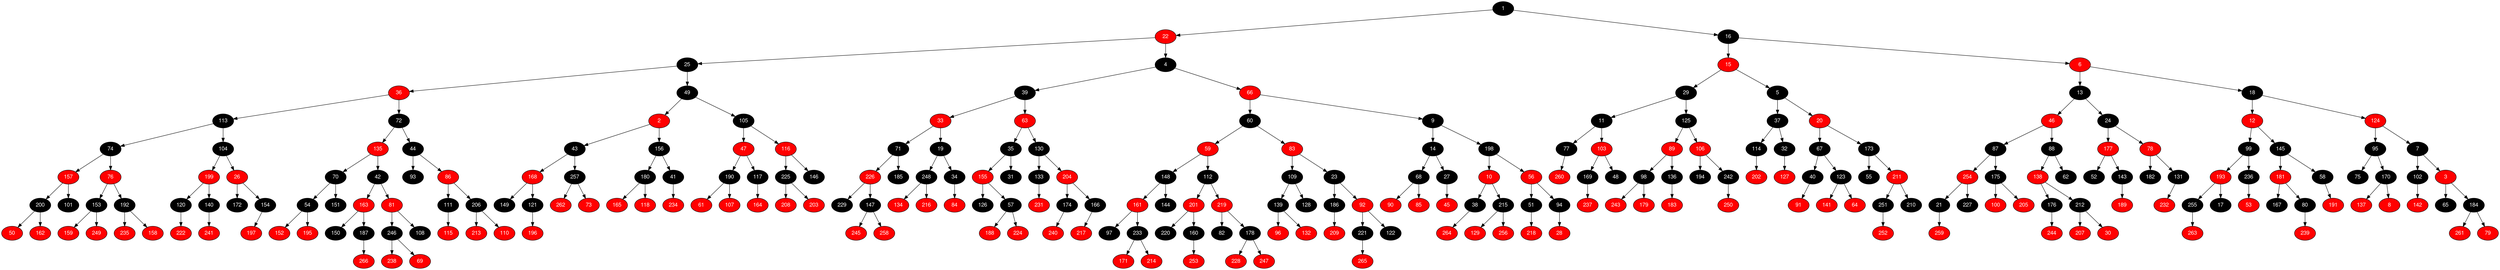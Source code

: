 digraph RB_Teste {
	node [fontname="Helvetica,Arial,sans-serif" style="filled"]
	edge [fontname="Helvetica,Arial,sans-serif" color="black"]

	{
		node [fillcolor=" black" fontcolor=" white"] 1 
		node [fillcolor=" red" fontcolor=" white"] 22 
		node [fillcolor=" black" fontcolor=" white"] 25 
		node [fillcolor=" red" fontcolor=" white"] 36 
		node [fillcolor=" black" fontcolor=" white"] 113 
		node [fillcolor=" black" fontcolor=" white"] 74 
		node [fillcolor=" red" fontcolor=" white"] 157 
		node [fillcolor=" black" fontcolor=" white"] 200 
		node [fillcolor=" red" fontcolor=" white"] 50 
		node [fillcolor=" red" fontcolor=" white"] 162 
		node [fillcolor=" black" fontcolor=" white"] 101 
		node [fillcolor=" red" fontcolor=" white"] 76 
		node [fillcolor=" black" fontcolor=" white"] 153 
		node [fillcolor=" red" fontcolor=" white"] 159 
		node [fillcolor=" red" fontcolor=" white"] 249 
		node [fillcolor=" black" fontcolor=" white"] 192 
		node [fillcolor=" red" fontcolor=" white"] 235 
		node [fillcolor=" red" fontcolor=" white"] 158 
		node [fillcolor=" black" fontcolor=" white"] 104 
		node [fillcolor=" red" fontcolor=" white"] 199 
		node [fillcolor=" black" fontcolor=" white"] 120 
		node [fillcolor=" red" fontcolor=" white"] 222 
		node [fillcolor=" black" fontcolor=" white"] 140 
		node [fillcolor=" red" fontcolor=" white"] 241 
		node [fillcolor=" red" fontcolor=" white"] 26 
		node [fillcolor=" black" fontcolor=" white"] 172 
		node [fillcolor=" black" fontcolor=" white"] 154 
		node [fillcolor=" red" fontcolor=" white"] 197 
		node [fillcolor=" black" fontcolor=" white"] 72 
		node [fillcolor=" red" fontcolor=" white"] 135 
		node [fillcolor=" black" fontcolor=" white"] 70 
		node [fillcolor=" black" fontcolor=" white"] 54 
		node [fillcolor=" red" fontcolor=" white"] 152 
		node [fillcolor=" red" fontcolor=" white"] 195 
		node [fillcolor=" black" fontcolor=" white"] 151 
		node [fillcolor=" black" fontcolor=" white"] 42 
		node [fillcolor=" red" fontcolor=" white"] 163 
		node [fillcolor=" black" fontcolor=" white"] 150 
		node [fillcolor=" black" fontcolor=" white"] 187 
		node [fillcolor=" red" fontcolor=" white"] 266 
		node [fillcolor=" red" fontcolor=" white"] 81 
		node [fillcolor=" black" fontcolor=" white"] 246 
		node [fillcolor=" red" fontcolor=" white"] 238 
		node [fillcolor=" red" fontcolor=" white"] 69 
		node [fillcolor=" black" fontcolor=" white"] 108 
		node [fillcolor=" black" fontcolor=" white"] 44 
		node [fillcolor=" black" fontcolor=" white"] 93 
		node [fillcolor=" red" fontcolor=" white"] 86 
		node [fillcolor=" black" fontcolor=" white"] 111 
		node [fillcolor=" red" fontcolor=" white"] 115 
		node [fillcolor=" black" fontcolor=" white"] 206 
		node [fillcolor=" red" fontcolor=" white"] 213 
		node [fillcolor=" red" fontcolor=" white"] 110 
		node [fillcolor=" black" fontcolor=" white"] 49 
		node [fillcolor=" red" fontcolor=" white"] 2 
		node [fillcolor=" black" fontcolor=" white"] 43 
		node [fillcolor=" red" fontcolor=" white"] 168 
		node [fillcolor=" black" fontcolor=" white"] 149 
		node [fillcolor=" black" fontcolor=" white"] 121 
		node [fillcolor=" red" fontcolor=" white"] 196 
		node [fillcolor=" black" fontcolor=" white"] 257 
		node [fillcolor=" red" fontcolor=" white"] 262 
		node [fillcolor=" red" fontcolor=" white"] 73 
		node [fillcolor=" black" fontcolor=" white"] 156 
		node [fillcolor=" black" fontcolor=" white"] 180 
		node [fillcolor=" red" fontcolor=" white"] 165 
		node [fillcolor=" red" fontcolor=" white"] 118 
		node [fillcolor=" black" fontcolor=" white"] 41 
		node [fillcolor=" red" fontcolor=" white"] 234 
		node [fillcolor=" black" fontcolor=" white"] 105 
		node [fillcolor=" red" fontcolor=" white"] 47 
		node [fillcolor=" black" fontcolor=" white"] 190 
		node [fillcolor=" red" fontcolor=" white"] 61 
		node [fillcolor=" red" fontcolor=" white"] 107 
		node [fillcolor=" black" fontcolor=" white"] 117 
		node [fillcolor=" red" fontcolor=" white"] 164 
		node [fillcolor=" red" fontcolor=" white"] 116 
		node [fillcolor=" black" fontcolor=" white"] 225 
		node [fillcolor=" red" fontcolor=" white"] 208 
		node [fillcolor=" red" fontcolor=" white"] 203 
		node [fillcolor=" black" fontcolor=" white"] 146 
		node [fillcolor=" black" fontcolor=" white"] 4 
		node [fillcolor=" black" fontcolor=" white"] 39 
		node [fillcolor=" red" fontcolor=" white"] 33 
		node [fillcolor=" black" fontcolor=" white"] 71 
		node [fillcolor=" red" fontcolor=" white"] 226 
		node [fillcolor=" black" fontcolor=" white"] 229 
		node [fillcolor=" black" fontcolor=" white"] 147 
		node [fillcolor=" red" fontcolor=" white"] 245 
		node [fillcolor=" red" fontcolor=" white"] 258 
		node [fillcolor=" black" fontcolor=" white"] 185 
		node [fillcolor=" black" fontcolor=" white"] 19 
		node [fillcolor=" black" fontcolor=" white"] 248 
		node [fillcolor=" red" fontcolor=" white"] 134 
		node [fillcolor=" red" fontcolor=" white"] 216 
		node [fillcolor=" black" fontcolor=" white"] 34 
		node [fillcolor=" red" fontcolor=" white"] 84 
		node [fillcolor=" red" fontcolor=" white"] 63 
		node [fillcolor=" black" fontcolor=" white"] 35 
		node [fillcolor=" red" fontcolor=" white"] 155 
		node [fillcolor=" black" fontcolor=" white"] 126 
		node [fillcolor=" black" fontcolor=" white"] 57 
		node [fillcolor=" red" fontcolor=" white"] 188 
		node [fillcolor=" red" fontcolor=" white"] 224 
		node [fillcolor=" black" fontcolor=" white"] 31 
		node [fillcolor=" black" fontcolor=" white"] 130 
		node [fillcolor=" black" fontcolor=" white"] 133 
		node [fillcolor=" red" fontcolor=" white"] 231 
		node [fillcolor=" red" fontcolor=" white"] 204 
		node [fillcolor=" black" fontcolor=" white"] 174 
		node [fillcolor=" red" fontcolor=" white"] 240 
		node [fillcolor=" black" fontcolor=" white"] 166 
		node [fillcolor=" red" fontcolor=" white"] 217 
		node [fillcolor=" red" fontcolor=" white"] 66 
		node [fillcolor=" black" fontcolor=" white"] 60 
		node [fillcolor=" red" fontcolor=" white"] 59 
		node [fillcolor=" black" fontcolor=" white"] 148 
		node [fillcolor=" red" fontcolor=" white"] 161 
		node [fillcolor=" black" fontcolor=" white"] 97 
		node [fillcolor=" black" fontcolor=" white"] 233 
		node [fillcolor=" red" fontcolor=" white"] 171 
		node [fillcolor=" red" fontcolor=" white"] 214 
		node [fillcolor=" black" fontcolor=" white"] 144 
		node [fillcolor=" black" fontcolor=" white"] 112 
		node [fillcolor=" red" fontcolor=" white"] 201 
		node [fillcolor=" black" fontcolor=" white"] 220 
		node [fillcolor=" black" fontcolor=" white"] 160 
		node [fillcolor=" red" fontcolor=" white"] 253 
		node [fillcolor=" red" fontcolor=" white"] 219 
		node [fillcolor=" black" fontcolor=" white"] 82 
		node [fillcolor=" black" fontcolor=" white"] 178 
		node [fillcolor=" red" fontcolor=" white"] 228 
		node [fillcolor=" red" fontcolor=" white"] 247 
		node [fillcolor=" red" fontcolor=" white"] 83 
		node [fillcolor=" black" fontcolor=" white"] 109 
		node [fillcolor=" black" fontcolor=" white"] 139 
		node [fillcolor=" red" fontcolor=" white"] 96 
		node [fillcolor=" red" fontcolor=" white"] 132 
		node [fillcolor=" black" fontcolor=" white"] 128 
		node [fillcolor=" black" fontcolor=" white"] 23 
		node [fillcolor=" black" fontcolor=" white"] 186 
		node [fillcolor=" red" fontcolor=" white"] 209 
		node [fillcolor=" red" fontcolor=" white"] 92 
		node [fillcolor=" black" fontcolor=" white"] 221 
		node [fillcolor=" red" fontcolor=" white"] 265 
		node [fillcolor=" black" fontcolor=" white"] 122 
		node [fillcolor=" black" fontcolor=" white"] 9 
		node [fillcolor=" black" fontcolor=" white"] 14 
		node [fillcolor=" black" fontcolor=" white"] 68 
		node [fillcolor=" red" fontcolor=" white"] 90 
		node [fillcolor=" red" fontcolor=" white"] 85 
		node [fillcolor=" black" fontcolor=" white"] 27 
		node [fillcolor=" red" fontcolor=" white"] 45 
		node [fillcolor=" black" fontcolor=" white"] 198 
		node [fillcolor=" red" fontcolor=" white"] 10 
		node [fillcolor=" black" fontcolor=" white"] 38 
		node [fillcolor=" red" fontcolor=" white"] 264 
		node [fillcolor=" black" fontcolor=" white"] 215 
		node [fillcolor=" red" fontcolor=" white"] 129 
		node [fillcolor=" red" fontcolor=" white"] 256 
		node [fillcolor=" red" fontcolor=" white"] 56 
		node [fillcolor=" black" fontcolor=" white"] 51 
		node [fillcolor=" red" fontcolor=" white"] 218 
		node [fillcolor=" black" fontcolor=" white"] 94 
		node [fillcolor=" red" fontcolor=" white"] 28 
		node [fillcolor=" black" fontcolor=" white"] 16 
		node [fillcolor=" red" fontcolor=" white"] 15 
		node [fillcolor=" black" fontcolor=" white"] 29 
		node [fillcolor=" black" fontcolor=" white"] 11 
		node [fillcolor=" black" fontcolor=" white"] 77 
		node [fillcolor=" red" fontcolor=" white"] 260 
		node [fillcolor=" red" fontcolor=" white"] 103 
		node [fillcolor=" black" fontcolor=" white"] 169 
		node [fillcolor=" red" fontcolor=" white"] 237 
		node [fillcolor=" black" fontcolor=" white"] 48 
		node [fillcolor=" black" fontcolor=" white"] 125 
		node [fillcolor=" red" fontcolor=" white"] 89 
		node [fillcolor=" black" fontcolor=" white"] 98 
		node [fillcolor=" red" fontcolor=" white"] 243 
		node [fillcolor=" red" fontcolor=" white"] 179 
		node [fillcolor=" black" fontcolor=" white"] 136 
		node [fillcolor=" red" fontcolor=" white"] 183 
		node [fillcolor=" red" fontcolor=" white"] 106 
		node [fillcolor=" black" fontcolor=" white"] 194 
		node [fillcolor=" black" fontcolor=" white"] 242 
		node [fillcolor=" red" fontcolor=" white"] 250 
		node [fillcolor=" black" fontcolor=" white"] 5 
		node [fillcolor=" black" fontcolor=" white"] 37 
		node [fillcolor=" black" fontcolor=" white"] 114 
		node [fillcolor=" red" fontcolor=" white"] 202 
		node [fillcolor=" black" fontcolor=" white"] 32 
		node [fillcolor=" red" fontcolor=" white"] 127 
		node [fillcolor=" red" fontcolor=" white"] 20 
		node [fillcolor=" black" fontcolor=" white"] 67 
		node [fillcolor=" black" fontcolor=" white"] 40 
		node [fillcolor=" red" fontcolor=" white"] 91 
		node [fillcolor=" black" fontcolor=" white"] 123 
		node [fillcolor=" red" fontcolor=" white"] 141 
		node [fillcolor=" red" fontcolor=" white"] 64 
		node [fillcolor=" black" fontcolor=" white"] 173 
		node [fillcolor=" black" fontcolor=" white"] 55 
		node [fillcolor=" red" fontcolor=" white"] 211 
		node [fillcolor=" black" fontcolor=" white"] 251 
		node [fillcolor=" red" fontcolor=" white"] 252 
		node [fillcolor=" black" fontcolor=" white"] 210 
		node [fillcolor=" red" fontcolor=" white"] 6 
		node [fillcolor=" black" fontcolor=" white"] 13 
		node [fillcolor=" red" fontcolor=" white"] 46 
		node [fillcolor=" black" fontcolor=" white"] 87 
		node [fillcolor=" red" fontcolor=" white"] 254 
		node [fillcolor=" black" fontcolor=" white"] 21 
		node [fillcolor=" red" fontcolor=" white"] 259 
		node [fillcolor=" black" fontcolor=" white"] 227 
		node [fillcolor=" black" fontcolor=" white"] 175 
		node [fillcolor=" red" fontcolor=" white"] 100 
		node [fillcolor=" red" fontcolor=" white"] 205 
		node [fillcolor=" black" fontcolor=" white"] 88 
		node [fillcolor=" red" fontcolor=" white"] 138 
		node [fillcolor=" black" fontcolor=" white"] 176 
		node [fillcolor=" red" fontcolor=" white"] 244 
		node [fillcolor=" black" fontcolor=" white"] 212 
		node [fillcolor=" red" fontcolor=" white"] 207 
		node [fillcolor=" red" fontcolor=" white"] 30 
		node [fillcolor=" black" fontcolor=" white"] 62 
		node [fillcolor=" black" fontcolor=" white"] 24 
		node [fillcolor=" red" fontcolor=" white"] 177 
		node [fillcolor=" black" fontcolor=" white"] 52 
		node [fillcolor=" black" fontcolor=" white"] 143 
		node [fillcolor=" red" fontcolor=" white"] 189 
		node [fillcolor=" red" fontcolor=" white"] 78 
		node [fillcolor=" black" fontcolor=" white"] 182 
		node [fillcolor=" black" fontcolor=" white"] 131 
		node [fillcolor=" red" fontcolor=" white"] 232 
		node [fillcolor=" black" fontcolor=" white"] 18 
		node [fillcolor=" red" fontcolor=" white"] 12 
		node [fillcolor=" black" fontcolor=" white"] 99 
		node [fillcolor=" red" fontcolor=" white"] 193 
		node [fillcolor=" black" fontcolor=" white"] 255 
		node [fillcolor=" red" fontcolor=" white"] 263 
		node [fillcolor=" black" fontcolor=" white"] 17 
		node [fillcolor=" black" fontcolor=" white"] 236 
		node [fillcolor=" red" fontcolor=" white"] 53 
		node [fillcolor=" black" fontcolor=" white"] 145 
		node [fillcolor=" red" fontcolor=" white"] 181 
		node [fillcolor=" black" fontcolor=" white"] 167 
		node [fillcolor=" black" fontcolor=" white"] 80 
		node [fillcolor=" red" fontcolor=" white"] 239 
		node [fillcolor=" black" fontcolor=" white"] 58 
		node [fillcolor=" red" fontcolor=" white"] 191 
		node [fillcolor=" red" fontcolor=" white"] 124 
		node [fillcolor=" black" fontcolor=" white"] 95 
		node [fillcolor=" black" fontcolor=" white"] 75 
		node [fillcolor=" black" fontcolor=" white"] 170 
		node [fillcolor=" red" fontcolor=" white"] 137 
		node [fillcolor=" red" fontcolor=" white"] 8 
		node [fillcolor=" black" fontcolor=" white"] 7 
		node [fillcolor=" black" fontcolor=" white"] 102 
		node [fillcolor=" red" fontcolor=" white"] 142 
		node [fillcolor=" red" fontcolor=" white"] 3 
		node [fillcolor=" black" fontcolor=" white"] 65 
		node [fillcolor=" black" fontcolor=" white"] 184 
		node [fillcolor=" red" fontcolor=" white"] 261 
		node [fillcolor=" red" fontcolor=" white"] 79 
	}

	1 -> 22 
	1 -> 16 
	22 -> 25 
	22 -> 4 
	25 -> 36 
	25 -> 49 
	36 -> 113 
	36 -> 72 
	113 -> 74 
	113 -> 104 
	74 -> 157 
	74 -> 76 
	157 -> 200 
	157 -> 101 
	200 -> 50 
	200 -> 162 
	76 -> 153 
	76 -> 192 
	153 -> 159 
	153 -> 249 
	192 -> 235 
	192 -> 158 
	104 -> 199 
	104 -> 26 
	199 -> 120 
	199 -> 140 
	120 -> 222 
	140 -> 241 
	26 -> 172 
	26 -> 154 
	154 -> 197 
	72 -> 135 
	72 -> 44 
	135 -> 70 
	135 -> 42 
	70 -> 54 
	70 -> 151 
	54 -> 152 
	54 -> 195 
	42 -> 163 
	42 -> 81 
	163 -> 150 
	163 -> 187 
	187 -> 266 
	81 -> 246 
	81 -> 108 
	246 -> 238 
	246 -> 69 
	44 -> 93 
	44 -> 86 
	86 -> 111 
	86 -> 206 
	111 -> 115 
	206 -> 213 
	206 -> 110 
	49 -> 2 
	49 -> 105 
	2 -> 43 
	2 -> 156 
	43 -> 168 
	43 -> 257 
	168 -> 149 
	168 -> 121 
	121 -> 196 
	257 -> 262 
	257 -> 73 
	156 -> 180 
	156 -> 41 
	180 -> 165 
	180 -> 118 
	41 -> 234 
	105 -> 47 
	105 -> 116 
	47 -> 190 
	47 -> 117 
	190 -> 61 
	190 -> 107 
	117 -> 164 
	116 -> 225 
	116 -> 146 
	225 -> 208 
	225 -> 203 
	4 -> 39 
	4 -> 66 
	39 -> 33 
	39 -> 63 
	33 -> 71 
	33 -> 19 
	71 -> 226 
	71 -> 185 
	226 -> 229 
	226 -> 147 
	147 -> 245 
	147 -> 258 
	19 -> 248 
	19 -> 34 
	248 -> 134 
	248 -> 216 
	34 -> 84 
	63 -> 35 
	63 -> 130 
	35 -> 155 
	35 -> 31 
	155 -> 126 
	155 -> 57 
	57 -> 188 
	57 -> 224 
	130 -> 133 
	130 -> 204 
	133 -> 231 
	204 -> 174 
	204 -> 166 
	174 -> 240 
	166 -> 217 
	66 -> 60 
	66 -> 9 
	60 -> 59 
	60 -> 83 
	59 -> 148 
	59 -> 112 
	148 -> 161 
	148 -> 144 
	161 -> 97 
	161 -> 233 
	233 -> 171 
	233 -> 214 
	112 -> 201 
	112 -> 219 
	201 -> 220 
	201 -> 160 
	160 -> 253 
	219 -> 82 
	219 -> 178 
	178 -> 228 
	178 -> 247 
	83 -> 109 
	83 -> 23 
	109 -> 139 
	109 -> 128 
	139 -> 96 
	139 -> 132 
	23 -> 186 
	23 -> 92 
	186 -> 209 
	92 -> 221 
	92 -> 122 
	221 -> 265 
	9 -> 14 
	9 -> 198 
	14 -> 68 
	14 -> 27 
	68 -> 90 
	68 -> 85 
	27 -> 45 
	198 -> 10 
	198 -> 56 
	10 -> 38 
	10 -> 215 
	38 -> 264 
	215 -> 129 
	215 -> 256 
	56 -> 51 
	56 -> 94 
	51 -> 218 
	94 -> 28 
	16 -> 15 
	16 -> 6 
	15 -> 29 
	15 -> 5 
	29 -> 11 
	29 -> 125 
	11 -> 77 
	11 -> 103 
	77 -> 260 
	103 -> 169 
	103 -> 48 
	169 -> 237 
	125 -> 89 
	125 -> 106 
	89 -> 98 
	89 -> 136 
	98 -> 243 
	98 -> 179 
	136 -> 183 
	106 -> 194 
	106 -> 242 
	242 -> 250 
	5 -> 37 
	5 -> 20 
	37 -> 114 
	37 -> 32 
	114 -> 202 
	32 -> 127 
	20 -> 67 
	20 -> 173 
	67 -> 40 
	67 -> 123 
	40 -> 91 
	123 -> 141 
	123 -> 64 
	173 -> 55 
	173 -> 211 
	211 -> 251 
	211 -> 210 
	251 -> 252 
	6 -> 13 
	6 -> 18 
	13 -> 46 
	13 -> 24 
	46 -> 87 
	46 -> 88 
	87 -> 254 
	87 -> 175 
	254 -> 21 
	254 -> 227 
	21 -> 259 
	175 -> 100 
	175 -> 205 
	88 -> 138 
	88 -> 62 
	138 -> 176 
	138 -> 212 
	176 -> 244 
	212 -> 207 
	212 -> 30 
	24 -> 177 
	24 -> 78 
	177 -> 52 
	177 -> 143 
	143 -> 189 
	78 -> 182 
	78 -> 131 
	131 -> 232 
	18 -> 12 
	18 -> 124 
	12 -> 99 
	12 -> 145 
	99 -> 193 
	99 -> 236 
	193 -> 255 
	193 -> 17 
	255 -> 263 
	236 -> 53 
	145 -> 181 
	145 -> 58 
	181 -> 167 
	181 -> 80 
	80 -> 239 
	58 -> 191 
	124 -> 95 
	124 -> 7 
	95 -> 75 
	95 -> 170 
	170 -> 137 
	170 -> 8 
	7 -> 102 
	7 -> 3 
	102 -> 142 
	3 -> 65 
	3 -> 184 
	184 -> 261 
	184 -> 79 
}

